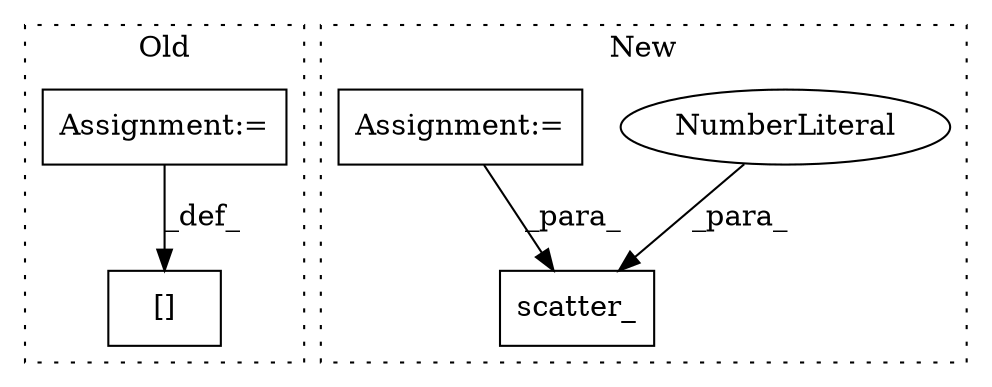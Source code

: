 digraph G {
subgraph cluster0 {
1 [label="[]" a="2" s="6430,6460" l="15,2" shape="box"];
3 [label="Assignment:=" a="7" s="5861" l="41" shape="box"];
label = "Old";
style="dotted";
}
subgraph cluster1 {
2 [label="scatter_" a="32" s="6065,6106" l="9,1" shape="box"];
4 [label="NumberLiteral" a="34" s="6074" l="1" shape="ellipse"];
5 [label="Assignment:=" a="7" s="5737" l="1" shape="box"];
label = "New";
style="dotted";
}
3 -> 1 [label="_def_"];
4 -> 2 [label="_para_"];
5 -> 2 [label="_para_"];
}